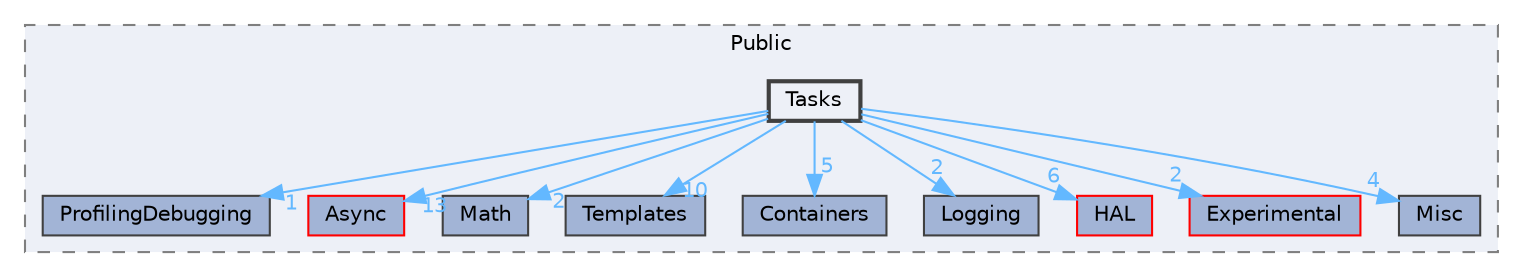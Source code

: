 digraph "Tasks"
{
 // INTERACTIVE_SVG=YES
 // LATEX_PDF_SIZE
  bgcolor="transparent";
  edge [fontname=Helvetica,fontsize=10,labelfontname=Helvetica,labelfontsize=10];
  node [fontname=Helvetica,fontsize=10,shape=box,height=0.2,width=0.4];
  compound=true
  subgraph clusterdir_ba49309ee78fabe0452662bc1a7ef37d {
    graph [ bgcolor="#edf0f7", pencolor="grey50", label="Public", fontname=Helvetica,fontsize=10 style="filled,dashed", URL="dir_ba49309ee78fabe0452662bc1a7ef37d.html",tooltip=""]
  dir_05d66f52e7112794eb14e508e2415903 [label="ProfilingDebugging", fillcolor="#a2b4d6", color="grey25", style="filled", URL="dir_05d66f52e7112794eb14e508e2415903.html",tooltip=""];
  dir_fab0544b3443f914df6ed288343023f7 [label="Async", fillcolor="#a2b4d6", color="red", style="filled", URL="dir_fab0544b3443f914df6ed288343023f7.html",tooltip=""];
  dir_d9c32345848c1de2353c1248bbdefaac [label="Math", fillcolor="#a2b4d6", color="grey25", style="filled", URL="dir_d9c32345848c1de2353c1248bbdefaac.html",tooltip=""];
  dir_d923b29e5793e4ca6ecf89bd6d2fe94d [label="Templates", fillcolor="#a2b4d6", color="grey25", style="filled", URL="dir_d923b29e5793e4ca6ecf89bd6d2fe94d.html",tooltip=""];
  dir_d6d4edf6ba84739b62e6fae684879a69 [label="Containers", fillcolor="#a2b4d6", color="grey25", style="filled", URL="dir_d6d4edf6ba84739b62e6fae684879a69.html",tooltip=""];
  dir_cdbe86fff28349c50d558c00879cc362 [label="Logging", fillcolor="#a2b4d6", color="grey25", style="filled", URL="dir_cdbe86fff28349c50d558c00879cc362.html",tooltip=""];
  dir_06b681a867cd45e91f64ca04156625cf [label="HAL", fillcolor="#a2b4d6", color="red", style="filled", URL="dir_06b681a867cd45e91f64ca04156625cf.html",tooltip=""];
  dir_4ab9d7572061c6848a717d3e8a158f2e [label="Experimental", fillcolor="#a2b4d6", color="red", style="filled", URL="dir_4ab9d7572061c6848a717d3e8a158f2e.html",tooltip=""];
  dir_8d7b93d547498163f6da7ff79a1b5a4d [label="Misc", fillcolor="#a2b4d6", color="grey25", style="filled", URL="dir_8d7b93d547498163f6da7ff79a1b5a4d.html",tooltip=""];
  dir_7399449cc85ac81d3a259c5f7aed8f45 [label="Tasks", fillcolor="#edf0f7", color="grey25", style="filled,bold", URL="dir_7399449cc85ac81d3a259c5f7aed8f45.html",tooltip=""];
  }
  dir_7399449cc85ac81d3a259c5f7aed8f45->dir_05d66f52e7112794eb14e508e2415903 [headlabel="1", labeldistance=1.5 headhref="dir_001173_000773.html" href="dir_001173_000773.html" color="steelblue1" fontcolor="steelblue1"];
  dir_7399449cc85ac81d3a259c5f7aed8f45->dir_06b681a867cd45e91f64ca04156625cf [headlabel="6", labeldistance=1.5 headhref="dir_001173_000461.html" href="dir_001173_000461.html" color="steelblue1" fontcolor="steelblue1"];
  dir_7399449cc85ac81d3a259c5f7aed8f45->dir_4ab9d7572061c6848a717d3e8a158f2e [headlabel="2", labeldistance=1.5 headhref="dir_001173_000380.html" href="dir_001173_000380.html" color="steelblue1" fontcolor="steelblue1"];
  dir_7399449cc85ac81d3a259c5f7aed8f45->dir_8d7b93d547498163f6da7ff79a1b5a4d [headlabel="4", labeldistance=1.5 headhref="dir_001173_000649.html" href="dir_001173_000649.html" color="steelblue1" fontcolor="steelblue1"];
  dir_7399449cc85ac81d3a259c5f7aed8f45->dir_cdbe86fff28349c50d558c00879cc362 [headlabel="2", labeldistance=1.5 headhref="dir_001173_000592.html" href="dir_001173_000592.html" color="steelblue1" fontcolor="steelblue1"];
  dir_7399449cc85ac81d3a259c5f7aed8f45->dir_d6d4edf6ba84739b62e6fae684879a69 [headlabel="5", labeldistance=1.5 headhref="dir_001173_000253.html" href="dir_001173_000253.html" color="steelblue1" fontcolor="steelblue1"];
  dir_7399449cc85ac81d3a259c5f7aed8f45->dir_d923b29e5793e4ca6ecf89bd6d2fe94d [headlabel="10", labeldistance=1.5 headhref="dir_001173_001176.html" href="dir_001173_001176.html" color="steelblue1" fontcolor="steelblue1"];
  dir_7399449cc85ac81d3a259c5f7aed8f45->dir_d9c32345848c1de2353c1248bbdefaac [headlabel="2", labeldistance=1.5 headhref="dir_001173_000608.html" href="dir_001173_000608.html" color="steelblue1" fontcolor="steelblue1"];
  dir_7399449cc85ac81d3a259c5f7aed8f45->dir_fab0544b3443f914df6ed288343023f7 [headlabel="13", labeldistance=1.5 headhref="dir_001173_000065.html" href="dir_001173_000065.html" color="steelblue1" fontcolor="steelblue1"];
}
